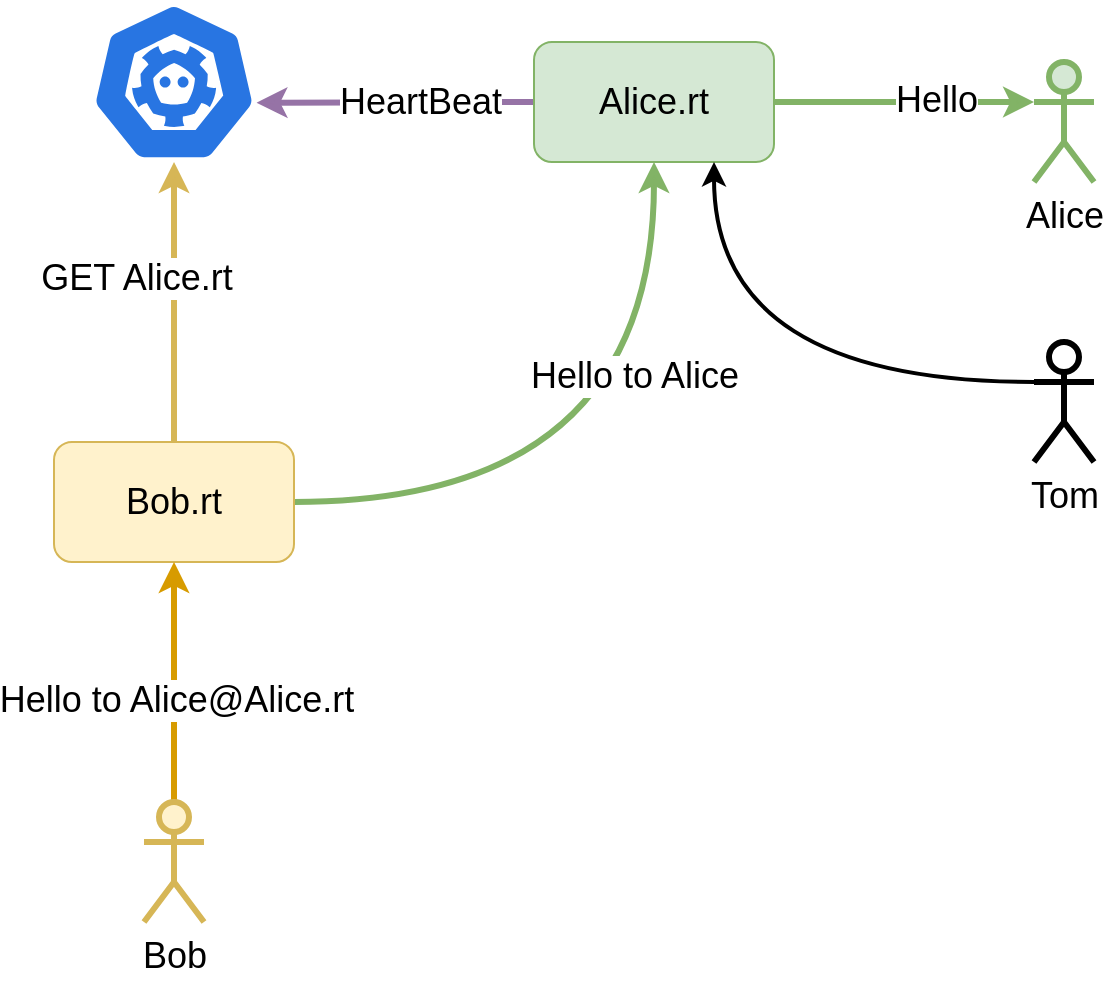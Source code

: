<mxfile version="14.3.0" type="device"><diagram id="aRmSKenNBakwJCePgEOj" name="Page-1"><mxGraphModel dx="1422" dy="765" grid="1" gridSize="10" guides="1" tooltips="1" connect="1" arrows="1" fold="1" page="1" pageScale="1" pageWidth="850" pageHeight="1100" math="0" shadow="0"><root><mxCell id="0"/><mxCell id="1" parent="0"/><mxCell id="W8FOENEDabQOArQhl6kU-25" style="edgeStyle=orthogonalEdgeStyle;curved=1;rounded=0;orthogonalLoop=1;jettySize=auto;html=1;fontSize=18;entryX=0.5;entryY=1;entryDx=0;entryDy=0;fillColor=#d5e8d4;strokeColor=#82b366;strokeWidth=3;exitX=1;exitY=0.5;exitDx=0;exitDy=0;" edge="1" parent="1" source="W8FOENEDabQOArQhl6kU-4" target="W8FOENEDabQOArQhl6kU-3"><mxGeometry relative="1" as="geometry"><mxPoint x="480" y="180" as="targetPoint"/><mxPoint x="560" y="240" as="sourcePoint"/></mxGeometry></mxCell><mxCell id="W8FOENEDabQOArQhl6kU-39" value="Hello to Alice" style="edgeLabel;html=1;align=center;verticalAlign=middle;resizable=0;points=[];fontSize=18;" vertex="1" connectable="0" parent="W8FOENEDabQOArQhl6kU-25"><mxGeometry x="0.39" y="10" relative="1" as="geometry"><mxPoint as="offset"/></mxGeometry></mxCell><mxCell id="W8FOENEDabQOArQhl6kU-46" style="edgeStyle=orthogonalEdgeStyle;curved=1;rounded=0;orthogonalLoop=1;jettySize=auto;html=1;exitX=0;exitY=0.5;exitDx=0;exitDy=0;entryX=0.995;entryY=0.63;entryDx=0;entryDy=0;entryPerimeter=0;strokeWidth=3;fontSize=18;fillColor=#e1d5e7;strokeColor=#9673a6;" edge="1" parent="1" source="W8FOENEDabQOArQhl6kU-3" target="W8FOENEDabQOArQhl6kU-23"><mxGeometry relative="1" as="geometry"/></mxCell><mxCell id="W8FOENEDabQOArQhl6kU-47" value="HeartBeat" style="edgeLabel;html=1;align=center;verticalAlign=middle;resizable=0;points=[];fontSize=18;" vertex="1" connectable="0" parent="W8FOENEDabQOArQhl6kU-46"><mxGeometry x="-0.181" relative="1" as="geometry"><mxPoint as="offset"/></mxGeometry></mxCell><mxCell id="W8FOENEDabQOArQhl6kU-3" value="&lt;font style=&quot;font-size: 18px&quot;&gt;Alice.rt&lt;/font&gt;" style="rounded=1;whiteSpace=wrap;html=1;fillColor=#d5e8d4;strokeColor=#82b366;fontSize=18;" vertex="1" parent="1"><mxGeometry x="360" y="80" width="120" height="60" as="geometry"/></mxCell><mxCell id="W8FOENEDabQOArQhl6kU-27" style="edgeStyle=orthogonalEdgeStyle;curved=1;rounded=0;orthogonalLoop=1;jettySize=auto;html=1;exitX=0.5;exitY=0;exitDx=0;exitDy=0;fontSize=18;entryX=0.5;entryY=1;entryDx=0;entryDy=0;entryPerimeter=0;fillColor=#fff2cc;strokeColor=#d6b656;strokeWidth=3;" edge="1" parent="1" source="W8FOENEDabQOArQhl6kU-4" target="W8FOENEDabQOArQhl6kU-23"><mxGeometry relative="1" as="geometry"><mxPoint x="200" y="240" as="targetPoint"/></mxGeometry></mxCell><mxCell id="W8FOENEDabQOArQhl6kU-38" value="GET Alice.rt" style="edgeLabel;html=1;align=center;verticalAlign=middle;resizable=0;points=[];fontSize=18;" vertex="1" connectable="0" parent="W8FOENEDabQOArQhl6kU-27"><mxGeometry x="0.18" y="-14" relative="1" as="geometry"><mxPoint x="-33.4" as="offset"/></mxGeometry></mxCell><mxCell id="W8FOENEDabQOArQhl6kU-4" value="Bob.rt" style="rounded=1;whiteSpace=wrap;html=1;fillColor=#fff2cc;strokeColor=#d6b656;fontSize=18;" vertex="1" parent="1"><mxGeometry x="120" y="280" width="120" height="60" as="geometry"/></mxCell><mxCell id="W8FOENEDabQOArQhl6kU-31" style="edgeStyle=orthogonalEdgeStyle;curved=1;rounded=0;orthogonalLoop=1;jettySize=auto;html=1;exitX=0.5;exitY=0;exitDx=0;exitDy=0;exitPerimeter=0;fontSize=18;strokeWidth=3;fillColor=#ffe6cc;strokeColor=#d79b00;" edge="1" parent="1" source="W8FOENEDabQOArQhl6kU-13" target="W8FOENEDabQOArQhl6kU-4"><mxGeometry relative="1" as="geometry"/></mxCell><mxCell id="W8FOENEDabQOArQhl6kU-35" value="Hello to Alice@Alice.rt" style="edgeLabel;html=1;align=center;verticalAlign=middle;resizable=0;points=[];fontSize=18;" vertex="1" connectable="0" parent="W8FOENEDabQOArQhl6kU-31"><mxGeometry x="-0.15" y="-1" relative="1" as="geometry"><mxPoint as="offset"/></mxGeometry></mxCell><mxCell id="W8FOENEDabQOArQhl6kU-13" value="Bob" style="shape=umlActor;verticalLabelPosition=bottom;verticalAlign=top;html=1;outlineConnect=0;fontSize=18;strokeWidth=3;fillColor=#fff2cc;strokeColor=#d6b656;" vertex="1" parent="1"><mxGeometry x="165" y="460" width="30" height="60" as="geometry"/></mxCell><mxCell id="W8FOENEDabQOArQhl6kU-23" value="" style="html=1;dashed=0;whitespace=wrap;fillColor=#2875E2;strokeColor=#ffffff;points=[[0.005,0.63,0],[0.1,0.2,0],[0.9,0.2,0],[0.5,0,0],[0.995,0.63,0],[0.72,0.99,0],[0.5,1,0],[0.28,0.99,0]];shape=mxgraph.kubernetes.icon;prIcon=etcd;fontSize=18;" vertex="1" parent="1"><mxGeometry x="138.34" y="60" width="83.33" height="80" as="geometry"/></mxCell><mxCell id="W8FOENEDabQOArQhl6kU-34" style="edgeStyle=orthogonalEdgeStyle;curved=1;rounded=0;orthogonalLoop=1;jettySize=auto;html=1;exitX=1;exitY=0.5;exitDx=0;exitDy=0;fontSize=18;entryX=0;entryY=0.333;entryDx=0;entryDy=0;entryPerimeter=0;fillColor=#d5e8d4;strokeColor=#82b366;strokeWidth=3;" edge="1" parent="1" source="W8FOENEDabQOArQhl6kU-3" target="W8FOENEDabQOArQhl6kU-33"><mxGeometry relative="1" as="geometry"><mxPoint x="510" y="180" as="targetPoint"/></mxGeometry></mxCell><mxCell id="W8FOENEDabQOArQhl6kU-40" value="Hello" style="edgeLabel;html=1;align=center;verticalAlign=middle;resizable=0;points=[];fontSize=18;" vertex="1" connectable="0" parent="W8FOENEDabQOArQhl6kU-34"><mxGeometry x="0.246" y="1" relative="1" as="geometry"><mxPoint as="offset"/></mxGeometry></mxCell><mxCell id="W8FOENEDabQOArQhl6kU-33" value="Alice" style="shape=umlActor;verticalLabelPosition=bottom;verticalAlign=top;html=1;outlineConnect=0;fontSize=18;strokeWidth=3;fillColor=#d5e8d4;strokeColor=#82b366;" vertex="1" parent="1"><mxGeometry x="610" y="90" width="30" height="60" as="geometry"/></mxCell><mxCell id="W8FOENEDabQOArQhl6kU-45" style="edgeStyle=orthogonalEdgeStyle;curved=1;rounded=0;orthogonalLoop=1;jettySize=auto;html=1;exitX=0;exitY=0.333;exitDx=0;exitDy=0;exitPerimeter=0;entryX=0.75;entryY=1;entryDx=0;entryDy=0;strokeWidth=2;fontSize=18;" edge="1" parent="1" source="W8FOENEDabQOArQhl6kU-44" target="W8FOENEDabQOArQhl6kU-3"><mxGeometry relative="1" as="geometry"/></mxCell><mxCell id="W8FOENEDabQOArQhl6kU-44" value="Tom" style="shape=umlActor;verticalLabelPosition=bottom;verticalAlign=top;html=1;outlineConnect=0;fontSize=18;strokeWidth=3;" vertex="1" parent="1"><mxGeometry x="610" y="230" width="30" height="60" as="geometry"/></mxCell></root></mxGraphModel></diagram></mxfile>